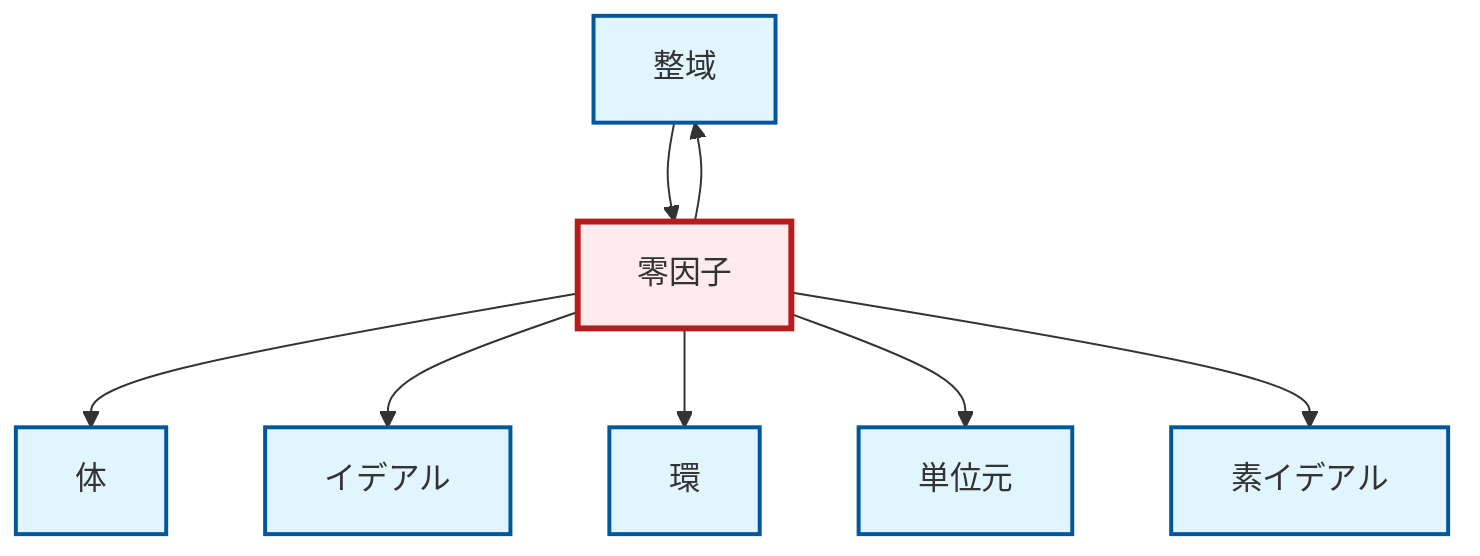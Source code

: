 graph TD
    classDef definition fill:#e1f5fe,stroke:#01579b,stroke-width:2px
    classDef theorem fill:#f3e5f5,stroke:#4a148c,stroke-width:2px
    classDef axiom fill:#fff3e0,stroke:#e65100,stroke-width:2px
    classDef example fill:#e8f5e9,stroke:#1b5e20,stroke-width:2px
    classDef current fill:#ffebee,stroke:#b71c1c,stroke-width:3px
    def-ring["環"]:::definition
    def-integral-domain["整域"]:::definition
    def-field["体"]:::definition
    def-prime-ideal["素イデアル"]:::definition
    def-identity-element["単位元"]:::definition
    def-zero-divisor["零因子"]:::definition
    def-ideal["イデアル"]:::definition
    def-zero-divisor --> def-field
    def-zero-divisor --> def-ideal
    def-zero-divisor --> def-ring
    def-integral-domain --> def-zero-divisor
    def-zero-divisor --> def-identity-element
    def-zero-divisor --> def-integral-domain
    def-zero-divisor --> def-prime-ideal
    class def-zero-divisor current